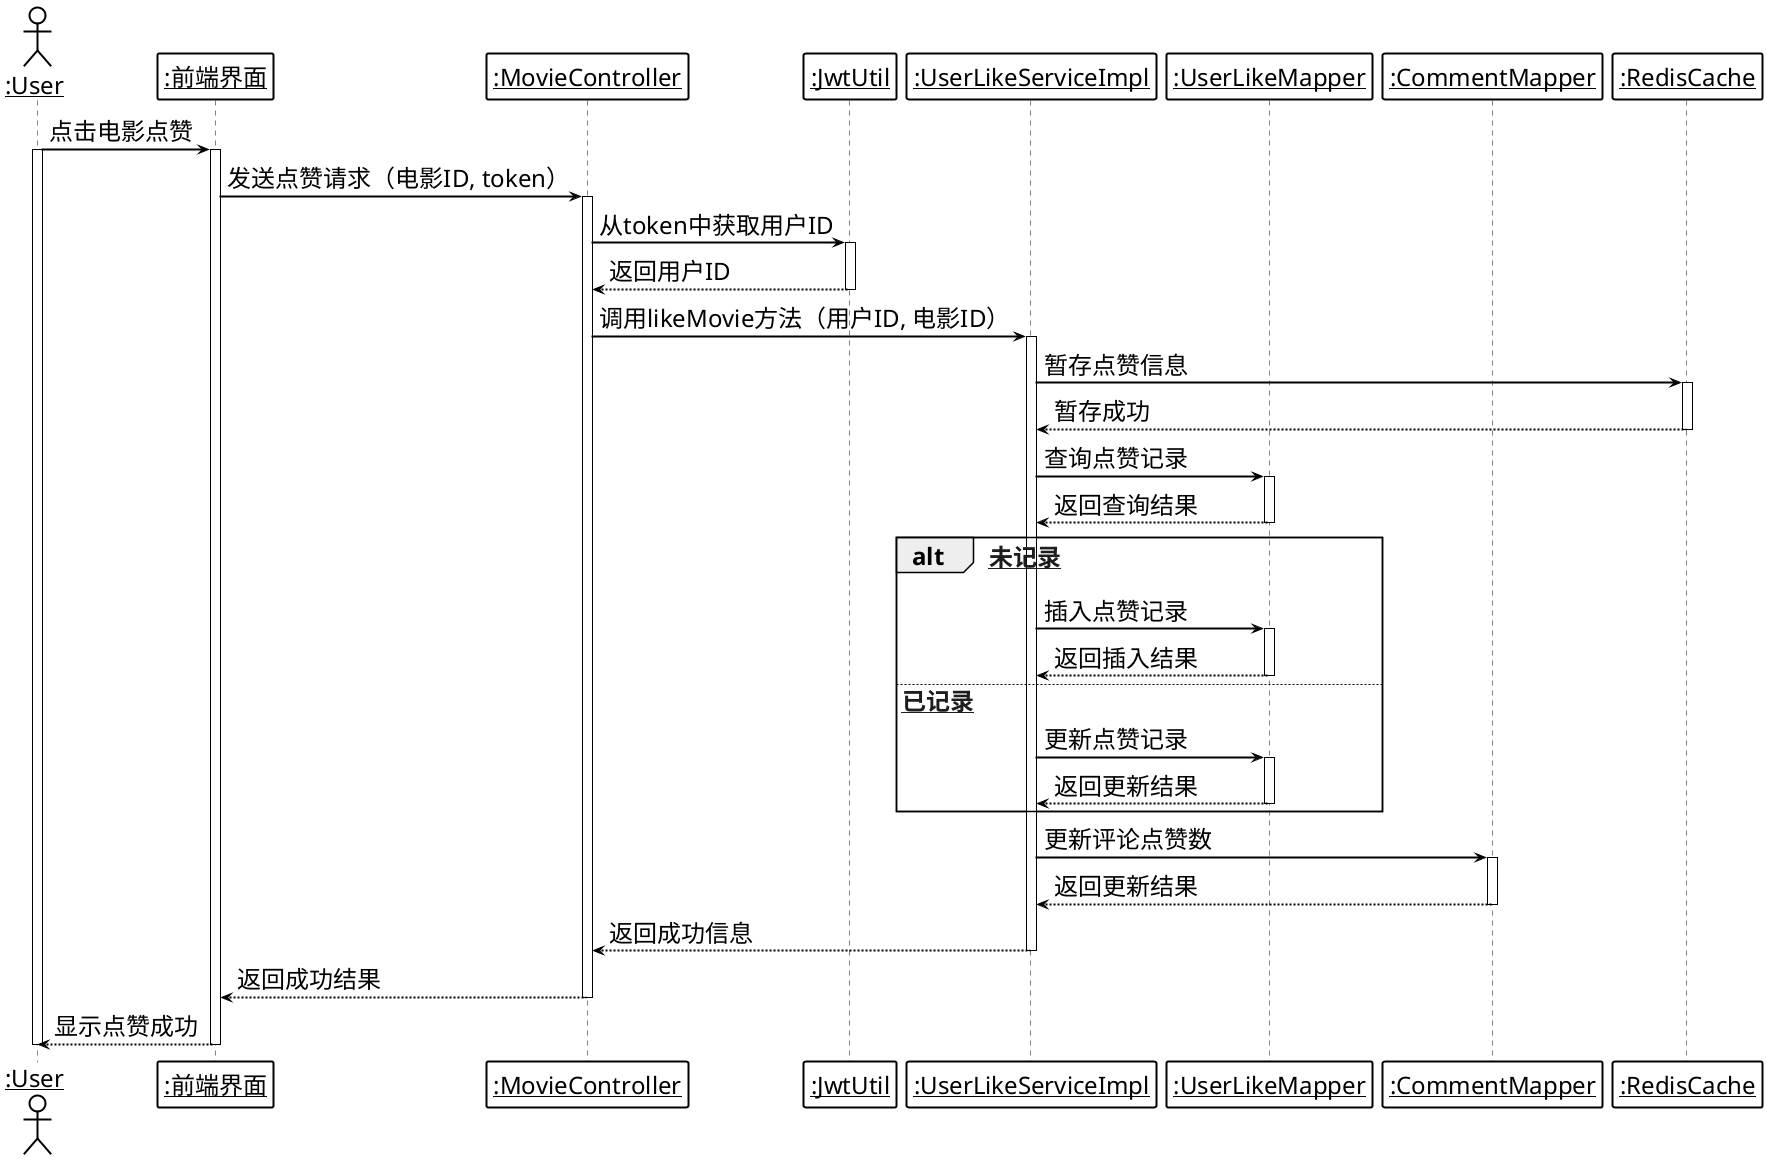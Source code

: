 @startuml
' 字体设置（小四号宋体≈12px，取消粗体）
skinparam defaultFontName "FangSong_GB2312"
skinparam defaultFontSize 24px
skinparam defaultFontStyle plain
skinparam monospacedFontName "Times New Roman"
skinparam monospacedFontSize 24px
skinparam monospacedFontStyle plain

' 强制单色模式，移除所有颜色
skinparam monochrome true

' 移除参与者和对象框的背景颜色
skinparam sequence {
    ParticipantBackgroundColor transparent  # 参与者背景透明
    ActorBackgroundColor transparent        # 角色背景透明
    BoxBackgroundColor transparent          # 框背景透明

    ArrowColor #000000
    LifeLineBorderColor #000000
    ParticipantBorderColor #000000
    ActorBorderColor #000000

    ArrowThickness 2.0
    LifeLineBorderThickness 2.0
    ParticipantBorderThickness 2.0
    ActorBorderThickness 2.0

    LoopBorderColor transparent
    LoopBackgroundColor transparent
    LoopTextColor #000000

    ' 条件分支颜色配置
    AltBorderColor #000000      # alt分支边框颜色
    AltBackgroundColor transparent  # alt分支背景透明
    AltTextColor #000000       # alt分支文本颜色
    OptBorderColor #000000      # opt分支边框颜色
    OptBackgroundColor transparent  # opt分支背景透明
    OptTextColor #000000       # opt分支文本颜色
}



actor "<u>:User</u>" as User
participant "<u>:前端界面</u>" as Frontend
participant "<u>:MovieController</u>" as Controller
participant "<u>:JwtUtil</u>" as Jwt
participant "<u>:UserLikeServiceImpl</u>" as LikeService
participant "<u>:UserLikeMapper</u>" as LikeMapper
participant "<u>:CommentMapper</u>" as CommentMapper
participant "<u>:RedisCache</u>" as Redis

User -> Frontend: 点击电影点赞
activate User
activate Frontend

Frontend -> Controller: 发送点赞请求（电影ID, token）
activate Controller

Controller -> Jwt: 从token中获取用户ID
activate Jwt
Jwt --> Controller: 返回用户ID
deactivate Jwt

Controller -> LikeService: 调用likeMovie方法（用户ID, 电影ID）
activate LikeService

LikeService -> Redis: 暂存点赞信息
activate Redis
Redis --> LikeService: 暂存成功
deactivate Redis

LikeService -> LikeMapper: 查询点赞记录
activate LikeMapper
LikeMapper --> LikeService: 返回查询结果
deactivate LikeMapper

alt [未记录]
    LikeService -> LikeMapper: 插入点赞记录
    activate LikeMapper
    LikeMapper --> LikeService: 返回插入结果
    deactivate LikeMapper
else [已记录]
    LikeService -> LikeMapper: 更新点赞记录
    activate LikeMapper
    LikeMapper --> LikeService: 返回更新结果
    deactivate LikeMapper
end

LikeService -> CommentMapper: 更新评论点赞数
activate CommentMapper
CommentMapper --> LikeService: 返回更新结果
deactivate CommentMapper

LikeService --> Controller: 返回成功信息
deactivate LikeService

Controller --> Frontend: 返回成功结果
deactivate Controller

Frontend --> User: 显示点赞成功
deactivate Frontend
deactivate User
@enduml